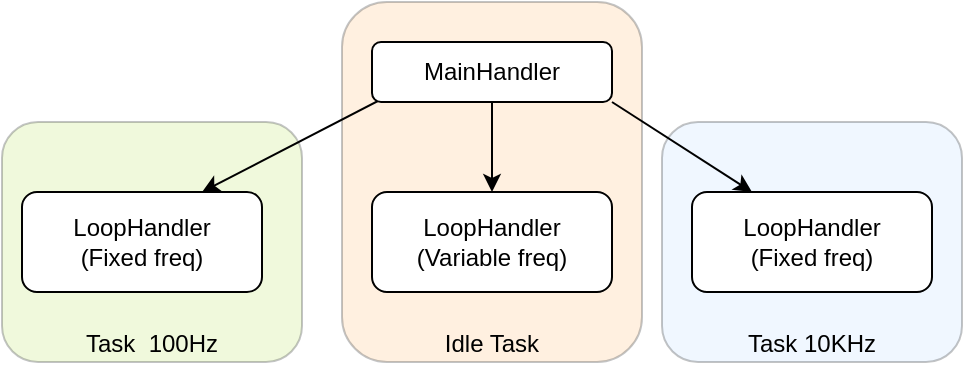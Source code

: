 <mxfile scale="2" border="0">
    <diagram id="aBxVE7Zz2lucSPtZCpcN" name="Page-1">
        <mxGraphModel dx="772" dy="339" grid="1" gridSize="10" guides="1" tooltips="1" connect="1" arrows="1" fold="1" page="1" pageScale="1" pageWidth="850" pageHeight="1100" math="0" shadow="0">
            <root>
                <mxCell id="0"/>
                <mxCell id="1" parent="0"/>
                <mxCell id="7" value="Task&amp;nbsp; 100Hz" style="rounded=1;whiteSpace=wrap;html=1;fillColor=#cdeb8b;strokeColor=#36393d;opacity=30;verticalAlign=bottom;" parent="1" vertex="1">
                    <mxGeometry x="190" y="210" width="150" height="120" as="geometry"/>
                </mxCell>
                <mxCell id="8" value="Task 10KHz" style="rounded=1;whiteSpace=wrap;html=1;fillColor=#cce5ff;strokeColor=#36393d;opacity=30;verticalAlign=bottom;" parent="1" vertex="1">
                    <mxGeometry x="520" y="210" width="150" height="120" as="geometry"/>
                </mxCell>
                <mxCell id="9" value="Idle Task" style="rounded=1;whiteSpace=wrap;html=1;fillColor=#ffcc99;strokeColor=#36393d;opacity=30;verticalAlign=bottom;" parent="1" vertex="1">
                    <mxGeometry x="360" y="150" width="150" height="180" as="geometry"/>
                </mxCell>
                <mxCell id="13" style="edgeStyle=none;html=1;exitX=0.5;exitY=0;exitDx=0;exitDy=0;entryX=0.75;entryY=0;entryDx=0;entryDy=0;" parent="1" source="2" target="3" edge="1">
                    <mxGeometry relative="1" as="geometry"/>
                </mxCell>
                <mxCell id="16" style="edgeStyle=none;html=1;exitX=0.5;exitY=1;exitDx=0;exitDy=0;entryX=0.5;entryY=0;entryDx=0;entryDy=0;" edge="1" parent="1" source="2" target="6">
                    <mxGeometry relative="1" as="geometry"/>
                </mxCell>
                <mxCell id="18" style="edgeStyle=none;html=1;exitX=1;exitY=1;exitDx=0;exitDy=0;entryX=0.25;entryY=0;entryDx=0;entryDy=0;" edge="1" parent="1" source="2" target="5">
                    <mxGeometry relative="1" as="geometry"/>
                </mxCell>
                <mxCell id="2" value="MainHandler" style="rounded=1;whiteSpace=wrap;html=1;" parent="1" vertex="1">
                    <mxGeometry x="375" y="170" width="120" height="30" as="geometry"/>
                </mxCell>
                <mxCell id="3" value="LoopHandler&lt;br&gt;(Fixed freq)" style="rounded=1;whiteSpace=wrap;html=1;" parent="1" vertex="1">
                    <mxGeometry x="200" y="245" width="120" height="50" as="geometry"/>
                </mxCell>
                <mxCell id="5" value="LoopHandler&lt;br&gt;(Fixed freq)" style="rounded=1;whiteSpace=wrap;html=1;" parent="1" vertex="1">
                    <mxGeometry x="535" y="245" width="120" height="50" as="geometry"/>
                </mxCell>
                <mxCell id="6" value="LoopHandler&lt;br&gt;(Variable freq)" style="rounded=1;whiteSpace=wrap;html=1;" parent="1" vertex="1">
                    <mxGeometry x="375" y="245" width="120" height="50" as="geometry"/>
                </mxCell>
            </root>
        </mxGraphModel>
    </diagram>
</mxfile>